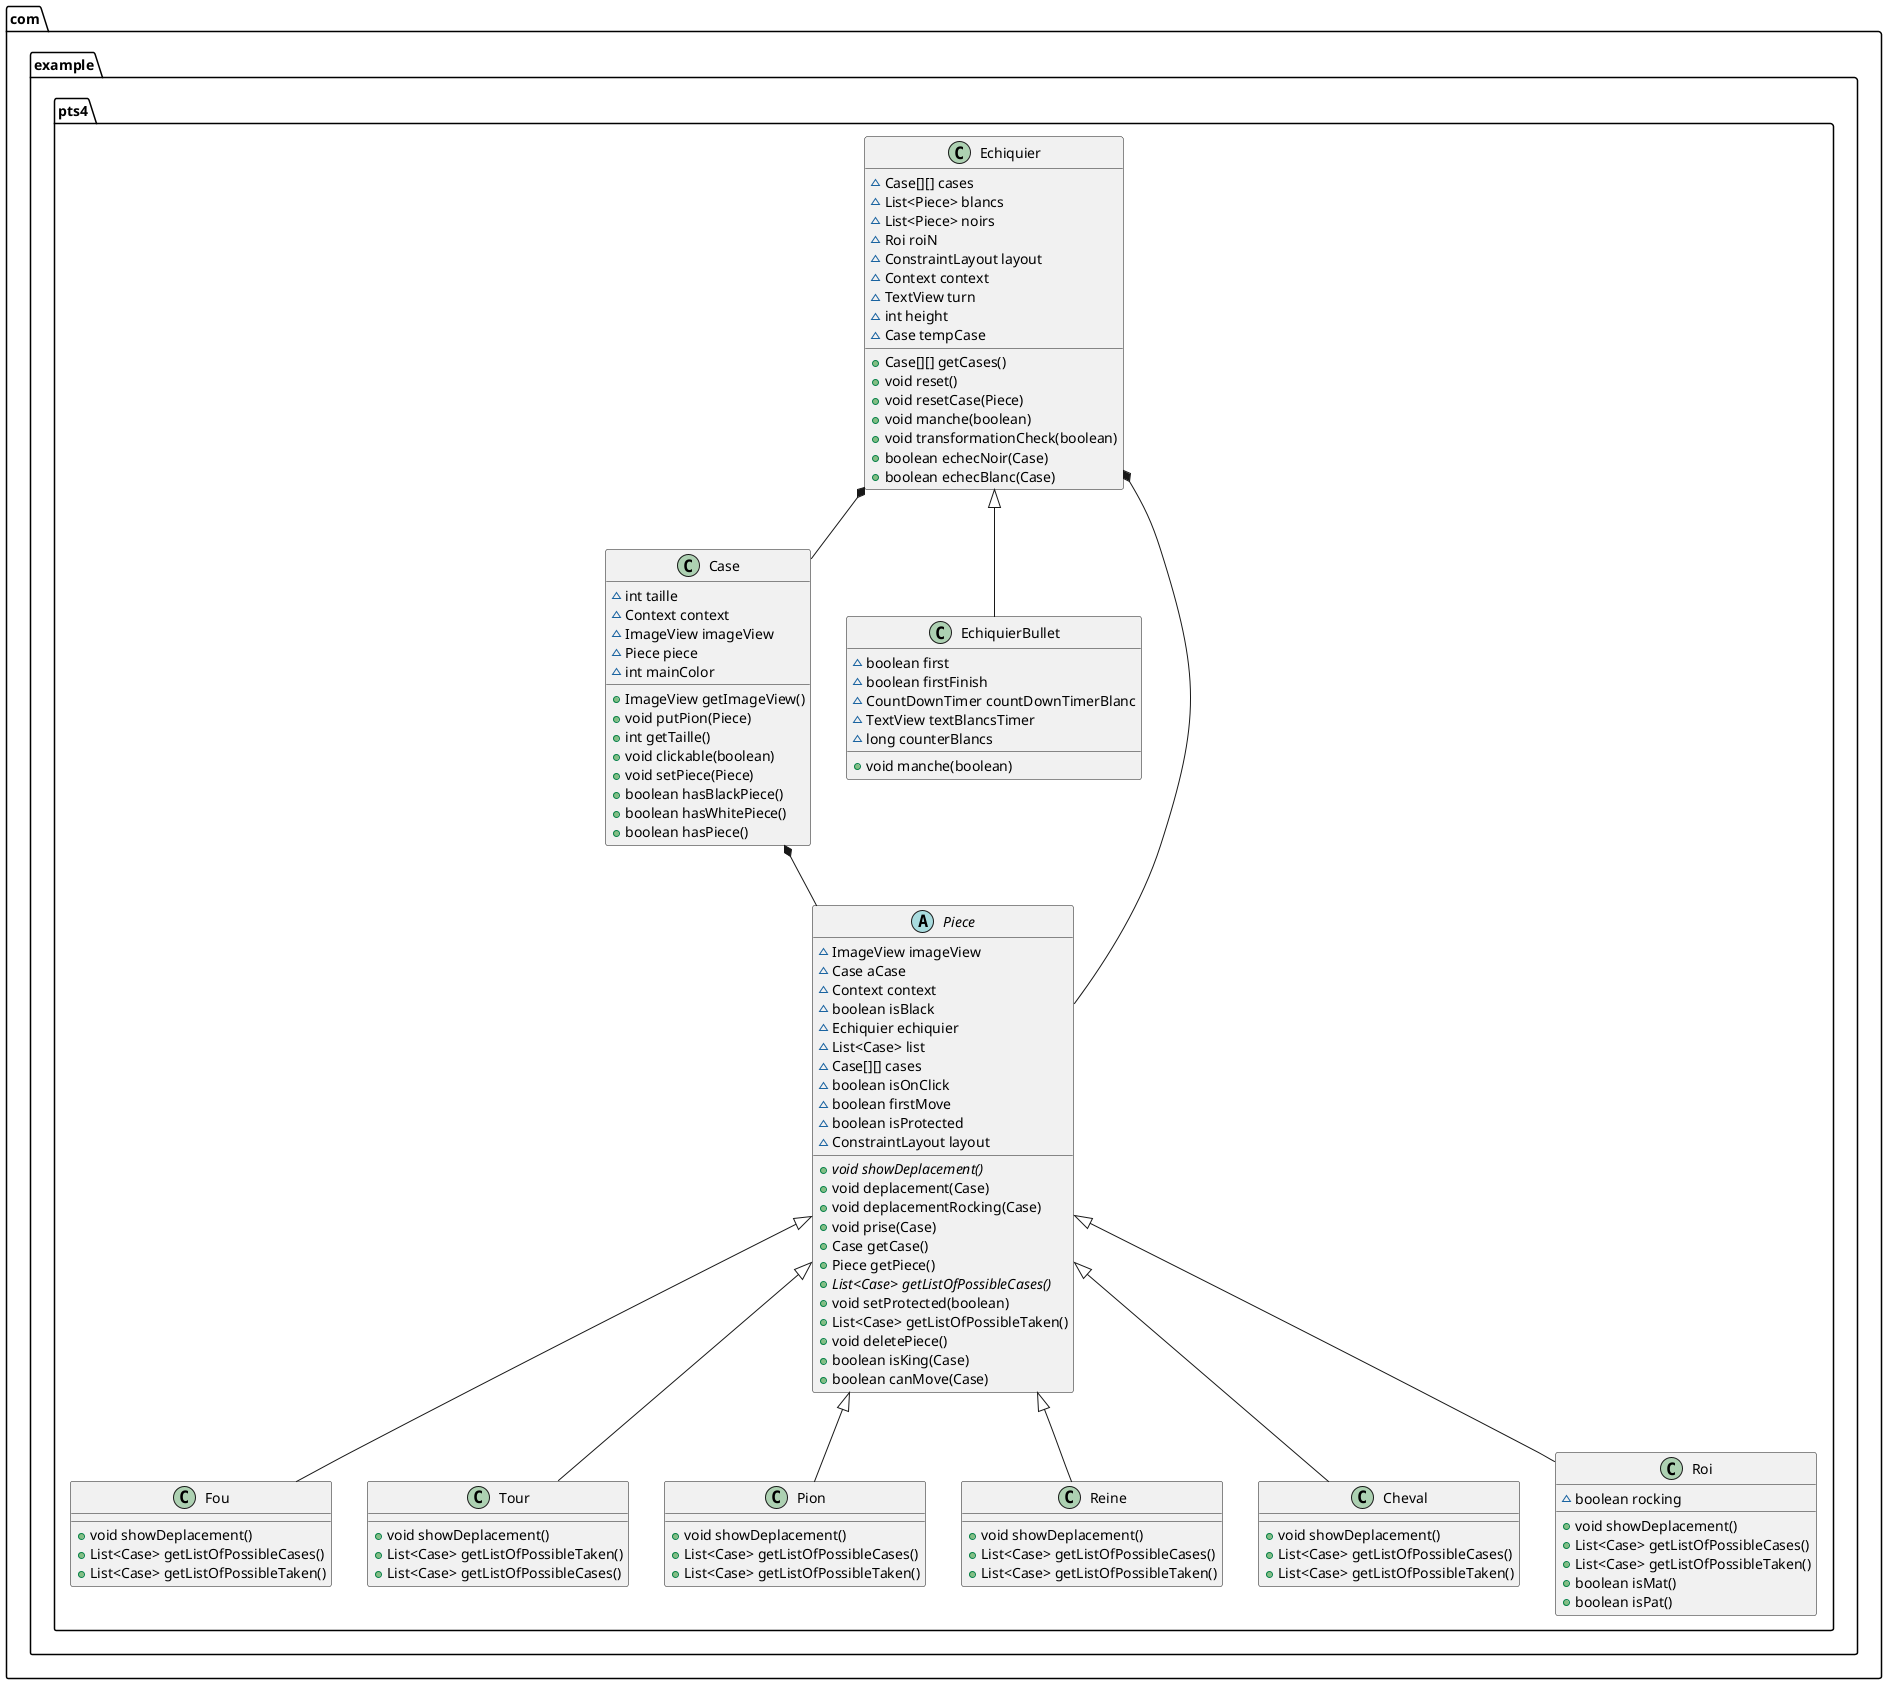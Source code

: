 @startuml
class com.example.pts4.Fou {
+ void showDeplacement()
+ List<Case> getListOfPossibleCases()
+ List<Case> getListOfPossibleTaken()
}
class com.example.pts4.Tour {
+ void showDeplacement()
+ List<Case> getListOfPossibleTaken()
+ List<Case> getListOfPossibleCases()
}
class com.example.pts4.Case {
~ int taille
~ Context context
~ ImageView imageView
~ Piece piece
~ int mainColor
+ ImageView getImageView()
+ void putPion(Piece)
+ int getTaille()
+ void clickable(boolean)
+ void setPiece(Piece)
+ boolean hasBlackPiece()
+ boolean hasWhitePiece()
+ boolean hasPiece()
}

class com.example.pts4.Pion {
+ void showDeplacement()
+ List<Case> getListOfPossibleCases()
+ List<Case> getListOfPossibleTaken()
}
class com.example.pts4.Reine {
+ void showDeplacement()
+ List<Case> getListOfPossibleCases()
+ List<Case> getListOfPossibleTaken()
}

class com.example.pts4.EchiquierBullet {
~ boolean first
~ boolean firstFinish
~ CountDownTimer countDownTimerBlanc
~ TextView textBlancsTimer
~ long counterBlancs
+ void manche(boolean)
}
abstract class com.example.pts4.Piece {
~ ImageView imageView
~ Case aCase
~ Context context
~ boolean isBlack
~ Echiquier echiquier
~ List<Case> list
~ Case[][] cases
~ boolean isOnClick
~ boolean firstMove
~ boolean isProtected
~ ConstraintLayout layout
+ {abstract}void showDeplacement()
+ void deplacement(Case)
+ void deplacementRocking(Case)
+ void prise(Case)
+ Case getCase()
+ Piece getPiece()
+ {abstract}List<Case> getListOfPossibleCases()
+ void setProtected(boolean)
+ List<Case> getListOfPossibleTaken()
+ void deletePiece()
+ boolean isKing(Case)
+ boolean canMove(Case)
}
class com.example.pts4.Cheval {
+ void showDeplacement()
+ List<Case> getListOfPossibleCases()
+ List<Case> getListOfPossibleTaken()
}
class com.example.pts4.Echiquier {
~ Case[][] cases
~ List<Piece> blancs
~ List<Piece> noirs
~ Roi roiN
~ ConstraintLayout layout
~ Context context
~ TextView turn
~ int height
~ Case tempCase
+ Case[][] getCases()
+ void reset()
+ void resetCase(Piece)
+ void manche(boolean)
+ void transformationCheck(boolean)
+ boolean echecNoir(Case)
+ boolean echecBlanc(Case)
}
class com.example.pts4.Roi {
~ boolean rocking
+ void showDeplacement()
+ List<Case> getListOfPossibleCases()
+ List<Case> getListOfPossibleTaken()
+ boolean isMat()
+ boolean isPat()
}


com.example.pts4.Piece <|-- com.example.pts4.Fou
com.example.pts4.Piece <|-- com.example.pts4.Tour
com.example.pts4.Piece <|-- com.example.pts4.Pion
com.example.pts4.Piece <|-- com.example.pts4.Reine
com.example.pts4.Echiquier <|-- com.example.pts4.EchiquierBullet
com.example.pts4.Piece <|-- com.example.pts4.Cheval
com.example.pts4.Piece <|-- com.example.pts4.Roi


com.example.pts4.Echiquier *-- com.example.pts4.Case
com.example.pts4.Echiquier *-- com.example.pts4.Piece
com.example.pts4.Case *-- com.example.pts4.Piece

@enduml
